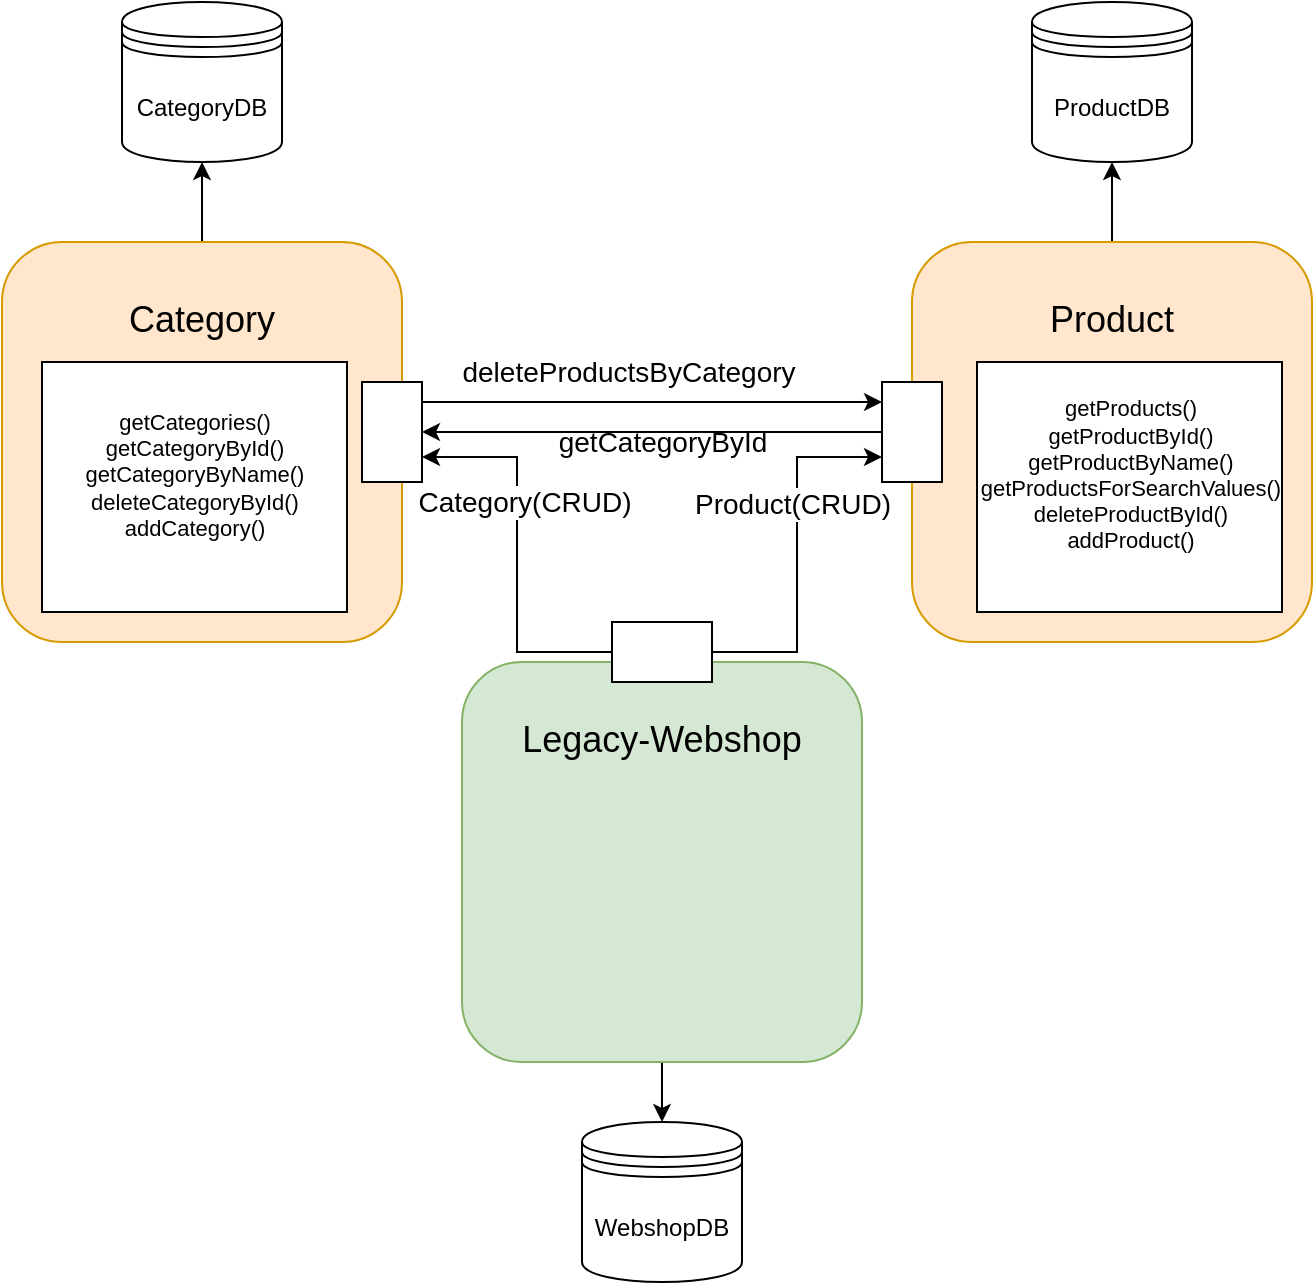 <mxfile version="17.2.4" type="device"><diagram id="G_rW39k4_KtPcWMEg-Q5" name="Page-1"><mxGraphModel dx="1422" dy="745" grid="1" gridSize="10" guides="1" tooltips="1" connect="1" arrows="1" fold="1" page="1" pageScale="1" pageWidth="850" pageHeight="1100" math="0" shadow="0"><root><mxCell id="0"/><mxCell id="1" parent="0"/><mxCell id="-gU0KoA9bVRp0KUHhrlc-9" style="edgeStyle=orthogonalEdgeStyle;rounded=0;orthogonalLoop=1;jettySize=auto;html=1;entryX=0.5;entryY=1;entryDx=0;entryDy=0;fontSize=18;" parent="1" source="-gU0KoA9bVRp0KUHhrlc-1" target="-gU0KoA9bVRp0KUHhrlc-6" edge="1"><mxGeometry relative="1" as="geometry"/></mxCell><mxCell id="-gU0KoA9bVRp0KUHhrlc-1" value="&lt;div&gt;&lt;br&gt;&lt;/div&gt;&lt;div&gt;Category&lt;/div&gt;" style="rounded=1;whiteSpace=wrap;html=1;fillColor=#ffe6cc;strokeColor=#d79b00;fontSize=18;verticalAlign=top;" parent="1" vertex="1"><mxGeometry x="50" y="120" width="200" height="200" as="geometry"/></mxCell><mxCell id="-gU0KoA9bVRp0KUHhrlc-10" style="edgeStyle=orthogonalEdgeStyle;rounded=0;orthogonalLoop=1;jettySize=auto;html=1;entryX=0.5;entryY=1;entryDx=0;entryDy=0;fontSize=18;" parent="1" source="-gU0KoA9bVRp0KUHhrlc-2" target="-gU0KoA9bVRp0KUHhrlc-4" edge="1"><mxGeometry relative="1" as="geometry"/></mxCell><mxCell id="-gU0KoA9bVRp0KUHhrlc-2" value="&lt;div&gt;&lt;br&gt;&lt;/div&gt;&lt;div&gt;Product&lt;/div&gt;" style="rounded=1;whiteSpace=wrap;html=1;fillColor=#ffe6cc;strokeColor=#d79b00;fontSize=18;verticalAlign=top;" parent="1" vertex="1"><mxGeometry x="505" y="120" width="200" height="200" as="geometry"/></mxCell><mxCell id="-gU0KoA9bVRp0KUHhrlc-31" style="edgeStyle=orthogonalEdgeStyle;rounded=0;orthogonalLoop=1;jettySize=auto;html=1;entryX=0.5;entryY=0;entryDx=0;entryDy=0;fontSize=11;" parent="1" source="-gU0KoA9bVRp0KUHhrlc-3" target="-gU0KoA9bVRp0KUHhrlc-7" edge="1"><mxGeometry relative="1" as="geometry"/></mxCell><mxCell id="-gU0KoA9bVRp0KUHhrlc-3" value="&lt;div&gt;&lt;br&gt;&lt;/div&gt;&lt;div&gt;Legacy-Webshop&lt;/div&gt;" style="rounded=1;whiteSpace=wrap;html=1;fillColor=#d5e8d4;strokeColor=#82b366;verticalAlign=top;fontSize=18;" parent="1" vertex="1"><mxGeometry x="280" y="330" width="200" height="200" as="geometry"/></mxCell><mxCell id="-gU0KoA9bVRp0KUHhrlc-4" value="ProductDB" style="shape=datastore;whiteSpace=wrap;html=1;" parent="1" vertex="1"><mxGeometry x="565" width="80" height="80" as="geometry"/></mxCell><mxCell id="-gU0KoA9bVRp0KUHhrlc-6" value="CategoryDB" style="shape=datastore;whiteSpace=wrap;html=1;" parent="1" vertex="1"><mxGeometry x="110" width="80" height="80" as="geometry"/></mxCell><mxCell id="-gU0KoA9bVRp0KUHhrlc-7" value="WebshopDB" style="shape=datastore;whiteSpace=wrap;html=1;" parent="1" vertex="1"><mxGeometry x="340" y="560" width="80" height="80" as="geometry"/></mxCell><mxCell id="-gU0KoA9bVRp0KUHhrlc-18" style="edgeStyle=orthogonalEdgeStyle;rounded=0;orthogonalLoop=1;jettySize=auto;html=1;fontSize=14;" parent="1" source="-gU0KoA9bVRp0KUHhrlc-11" edge="1"><mxGeometry relative="1" as="geometry"><mxPoint x="490" y="200" as="targetPoint"/><Array as="points"><mxPoint x="490" y="200"/></Array></mxGeometry></mxCell><mxCell id="-gU0KoA9bVRp0KUHhrlc-19" value="deleteProductsByCategory" style="edgeLabel;html=1;align=center;verticalAlign=middle;resizable=0;points=[];fontSize=14;labelBackgroundColor=none;" parent="-gU0KoA9bVRp0KUHhrlc-18" vertex="1" connectable="0"><mxGeometry x="-0.304" y="-3" relative="1" as="geometry"><mxPoint x="23" y="-18" as="offset"/></mxGeometry></mxCell><mxCell id="-gU0KoA9bVRp0KUHhrlc-11" value="" style="rounded=0;fontSize=18;direction=north;html=1;whiteSpace=wrap;" parent="1" vertex="1"><mxGeometry x="230" y="190" width="30" height="50" as="geometry"/></mxCell><mxCell id="OZeBBaW1CpS8-O6371CM-3" style="edgeStyle=orthogonalEdgeStyle;rounded=0;orthogonalLoop=1;jettySize=auto;html=1;entryX=0.5;entryY=1;entryDx=0;entryDy=0;" edge="1" parent="1" source="-gU0KoA9bVRp0KUHhrlc-12" target="-gU0KoA9bVRp0KUHhrlc-11"><mxGeometry relative="1" as="geometry"/></mxCell><mxCell id="OZeBBaW1CpS8-O6371CM-4" value="getCategoryById" style="edgeLabel;html=1;align=center;verticalAlign=middle;resizable=0;points=[];fontSize=14;labelBackgroundColor=none;" vertex="1" connectable="0" parent="OZeBBaW1CpS8-O6371CM-3"><mxGeometry x="-0.217" y="-3" relative="1" as="geometry"><mxPoint x="-20" y="8" as="offset"/></mxGeometry></mxCell><mxCell id="-gU0KoA9bVRp0KUHhrlc-12" value="" style="rounded=0;whiteSpace=wrap;html=1;fontSize=18;direction=south;" parent="1" vertex="1"><mxGeometry x="490" y="190" width="30" height="50" as="geometry"/></mxCell><mxCell id="-gU0KoA9bVRp0KUHhrlc-21" style="edgeStyle=orthogonalEdgeStyle;rounded=0;orthogonalLoop=1;jettySize=auto;html=1;entryX=0.25;entryY=1;entryDx=0;entryDy=0;fontSize=14;" parent="1" source="-gU0KoA9bVRp0KUHhrlc-13" target="-gU0KoA9bVRp0KUHhrlc-11" edge="1"><mxGeometry relative="1" as="geometry"/></mxCell><mxCell id="-gU0KoA9bVRp0KUHhrlc-23" value="Category(CRUD)" style="edgeLabel;html=1;align=center;verticalAlign=middle;resizable=0;points=[];fontSize=14;" parent="-gU0KoA9bVRp0KUHhrlc-21" vertex="1" connectable="0"><mxGeometry x="0.169" y="-2" relative="1" as="geometry"><mxPoint x="1" y="-10" as="offset"/></mxGeometry></mxCell><mxCell id="-gU0KoA9bVRp0KUHhrlc-22" style="edgeStyle=orthogonalEdgeStyle;rounded=0;orthogonalLoop=1;jettySize=auto;html=1;entryX=0.75;entryY=1;entryDx=0;entryDy=0;fontSize=14;" parent="1" source="-gU0KoA9bVRp0KUHhrlc-13" target="-gU0KoA9bVRp0KUHhrlc-12" edge="1"><mxGeometry relative="1" as="geometry"/></mxCell><mxCell id="-gU0KoA9bVRp0KUHhrlc-24" value="Product(CRUD)" style="edgeLabel;html=1;align=center;verticalAlign=middle;resizable=0;points=[];fontSize=14;" parent="-gU0KoA9bVRp0KUHhrlc-22" vertex="1" connectable="0"><mxGeometry x="0.255" y="4" relative="1" as="geometry"><mxPoint x="1" y="-2" as="offset"/></mxGeometry></mxCell><mxCell id="-gU0KoA9bVRp0KUHhrlc-13" value="" style="rounded=0;whiteSpace=wrap;html=1;fontSize=18;direction=west;" parent="1" vertex="1"><mxGeometry x="355" y="310" width="50" height="30" as="geometry"/></mxCell><mxCell id="-gU0KoA9bVRp0KUHhrlc-26" value="&lt;div style=&quot;font-size: 11px&quot;&gt;&lt;font style=&quot;font-size: 11px&quot;&gt;getProducts()&lt;/font&gt;&lt;/div&gt;&lt;div style=&quot;font-size: 11px&quot;&gt;&lt;font style=&quot;font-size: 11px&quot;&gt;getProductById()&lt;/font&gt;&lt;/div&gt;&lt;div style=&quot;font-size: 11px&quot;&gt;&lt;font style=&quot;font-size: 11px&quot;&gt;getProductByName()&lt;br style=&quot;font-size: 11px&quot;&gt;&lt;/font&gt;&lt;/div&gt;&lt;div style=&quot;font-size: 11px&quot;&gt;&lt;font style=&quot;font-size: 11px&quot;&gt;getProductsForSearchValues()&lt;br style=&quot;font-size: 11px&quot;&gt;&lt;/font&gt;&lt;/div&gt;&lt;div style=&quot;font-size: 11px&quot;&gt;&lt;font style=&quot;font-size: 11px&quot;&gt;deleteProductById()&lt;/font&gt;&lt;/div&gt;&lt;div style=&quot;font-size: 11px&quot;&gt;&lt;font style=&quot;font-size: 11px&quot;&gt;addProduct()&lt;/font&gt;&lt;/div&gt;&lt;font style=&quot;font-size: 11px&quot;&gt;&lt;br style=&quot;font-size: 11px&quot;&gt;&lt;/font&gt;" style="whiteSpace=wrap;html=1;fontSize=11;rounded=0;" parent="1" vertex="1"><mxGeometry x="537.5" y="180" width="152.5" height="125" as="geometry"/></mxCell><mxCell id="-gU0KoA9bVRp0KUHhrlc-30" value="&lt;div style=&quot;font-size: 11px&quot;&gt;&lt;font style=&quot;font-size: 11px&quot;&gt;getCategories()&lt;/font&gt;&lt;/div&gt;&lt;div style=&quot;font-size: 11px&quot;&gt;&lt;font style=&quot;font-size: 11px&quot;&gt;getCategoryById()&lt;/font&gt;&lt;/div&gt;&lt;div style=&quot;font-size: 11px&quot;&gt;&lt;font style=&quot;font-size: 11px&quot;&gt;getCategoryByName()&lt;br style=&quot;font-size: 11px&quot;&gt;&lt;/font&gt;&lt;/div&gt;&lt;div style=&quot;font-size: 11px&quot;&gt;&lt;font style=&quot;font-size: 11px&quot;&gt;deleteCategoryById()&lt;/font&gt;&lt;/div&gt;&lt;div style=&quot;font-size: 11px&quot;&gt;&lt;font style=&quot;font-size: 11px&quot;&gt;addCategory()&lt;/font&gt;&lt;/div&gt;&lt;font style=&quot;font-size: 11px&quot;&gt;&lt;br style=&quot;font-size: 11px&quot;&gt;&lt;/font&gt;" style="whiteSpace=wrap;html=1;fontSize=11;rounded=0;" parent="1" vertex="1"><mxGeometry x="70" y="180" width="152.5" height="125" as="geometry"/></mxCell></root></mxGraphModel></diagram></mxfile>